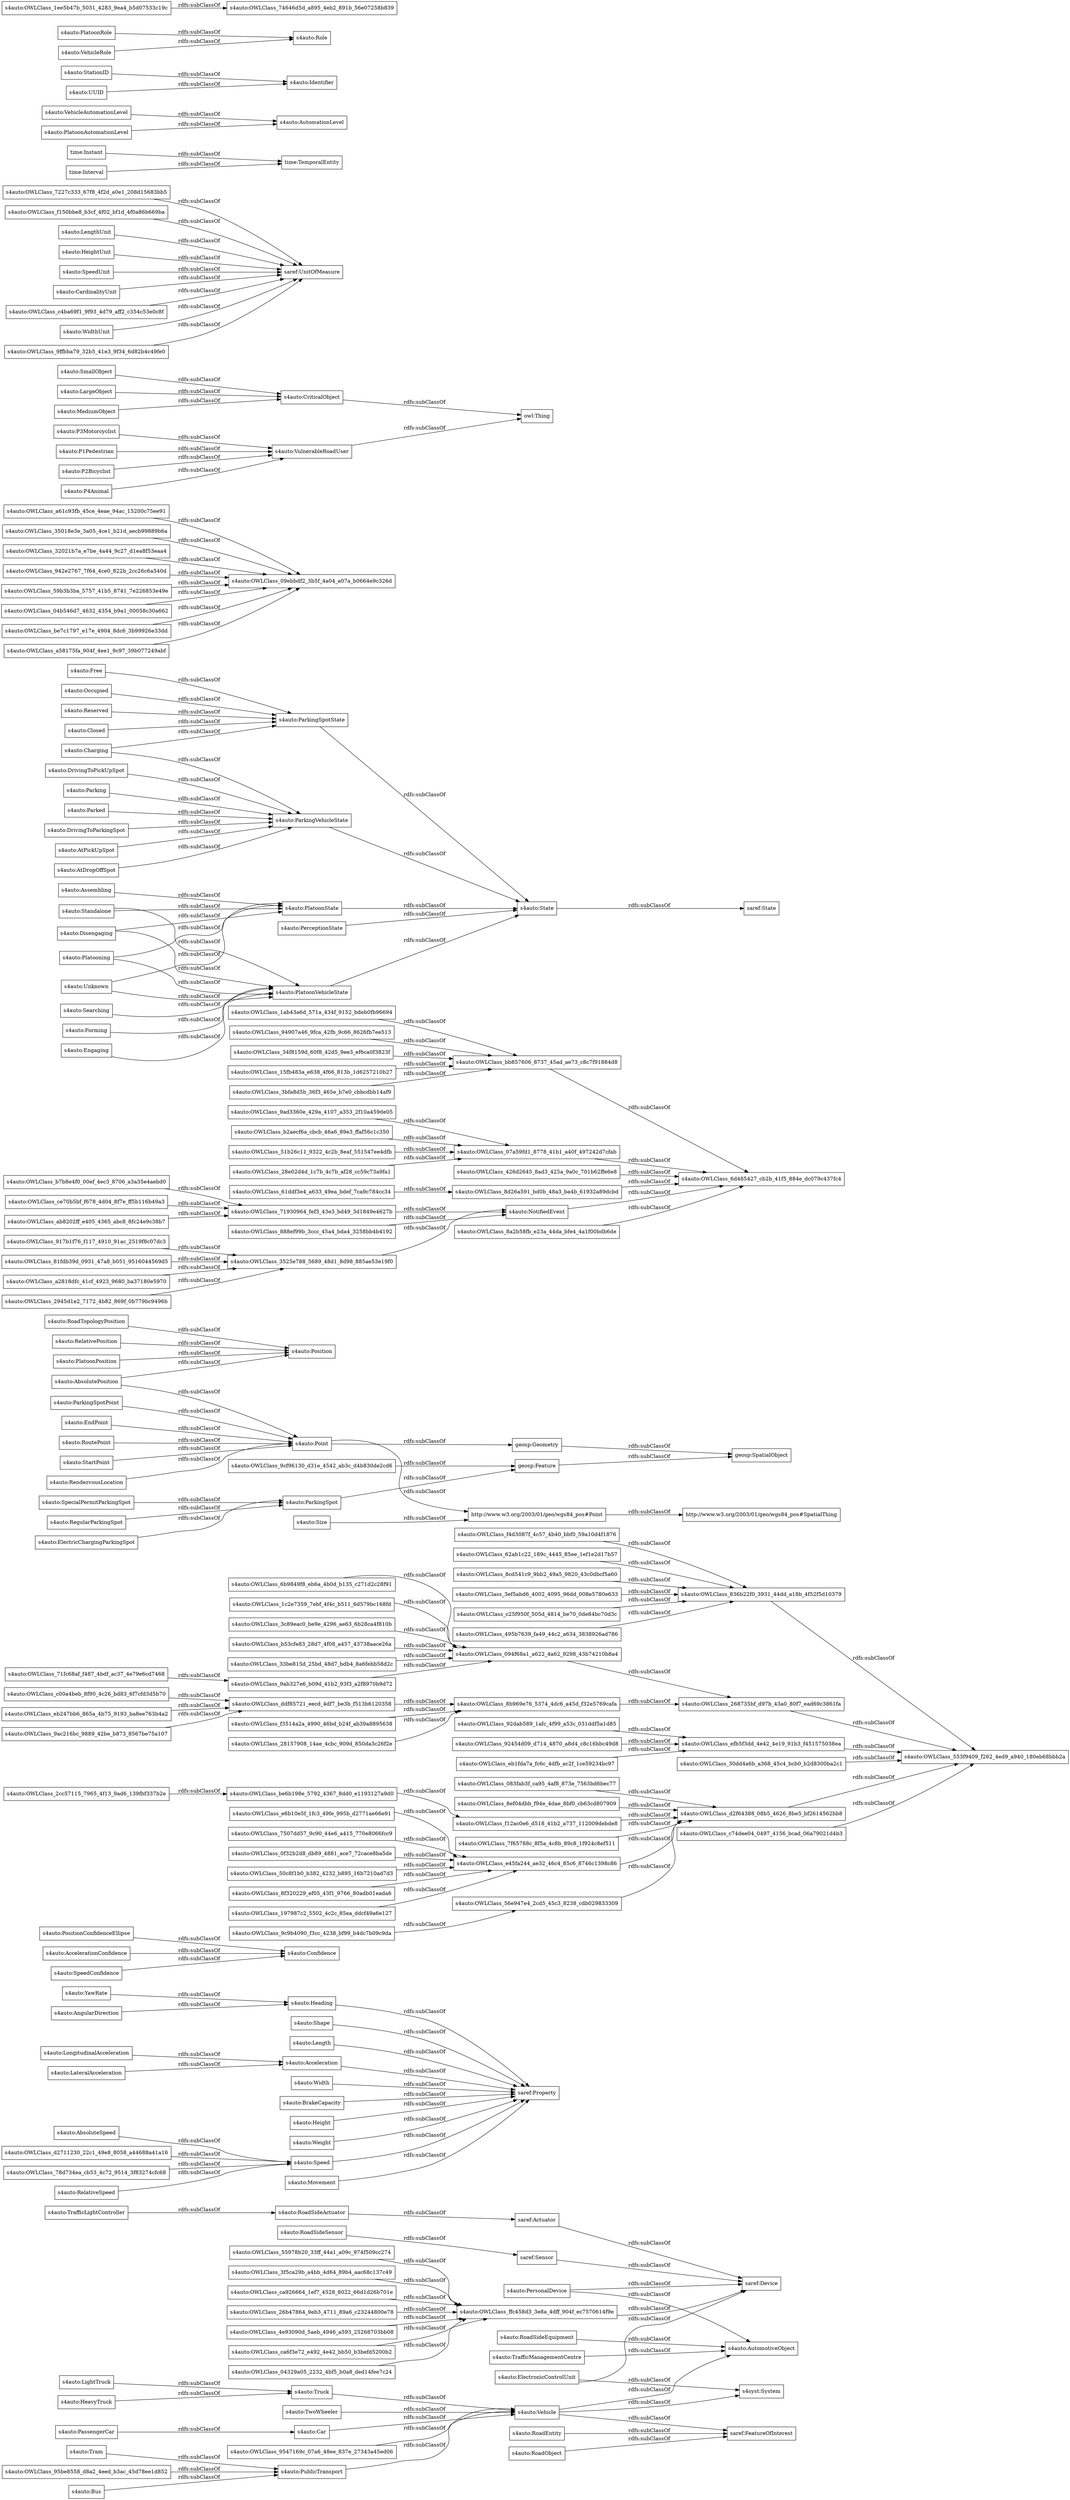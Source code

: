 digraph ar2dtool_diagram { 
rankdir=LR;
size="1000"
node [shape = rectangle, color="black"]; "s4auto:OWLClass_9547169c_07a6_48ee_837e_27343a45ed06" "s4auto:AbsoluteSpeed" "s4auto:Confidence" "s4auto:OWLClass_7507dd57_9c90_44e6_a415_770e8066fcc9" "s4auto:RoadSideActuator" "s4auto:RoadTopologyPosition" "s4auto:Shape" "s4auto:Tram" "s4auto:OWLClass_917b1f76_f117_4910_91ac_2519f8c07dc3" "s4auto:Assembling" "s4auto:Standalone" "s4auto:OWLClass_be6b198e_5792_4367_8dd0_e1193127a9d0" "s4auto:OWLClass_9cf96130_d31e_4542_ab3c_d4b830de2cd6" "s4auto:OWLClass_3525e788_5689_48d1_8d98_885ae53e19f0" "s4auto:OWLClass_15fb483a_e638_4f66_813b_1d6257210b27" "s4auto:Length" "s4auto:Searching" "s4auto:OWLClass_a61c93fb_45ce_4eae_94ac_15200c75ee91" "s4auto:OWLClass_3bfa8d5b_36f3_465e_b7e0_cbbcdbb14af9" "s4auto:OWLClass_35018e3e_3a05_4ce1_b21d_aecb99889b6a" "s4auto:Heading" "s4auto:P3Motorcyclist" "s4auto:AutomotiveObject" "s4auto:OWLClass_ca6f3e72_e492_4e42_bb50_b3befd5200b2" "s4auto:OWLClass_7227c333_67f8_4f2d_a0e1_208d15683bb5" "s4auto:PositionConfidenceEllipse" "s4auto:AccelerationConfidence" "s4auto:OWLClass_b2aecf6a_cbcb_46a6_89e3_ffaf56c1c350" "s4auto:OWLClass_836b22f0_3931_44dd_a18b_4f52f5d10379" "s4auto:RoadEntity" "saref:Actuator" "s4auto:OWLClass_81fdb39d_0931_47a8_b051_9516044569d5" "s4auto:Vehicle" "s4auto:Truck" "s4auto:OWLClass_f150bbe8_b3cf_4f02_bf1d_4f0a86b669ba" "s4auto:NotifiedEvent" "s4auto:AtPickUpSpot" "s4auto:OWLClass_8b969e76_5374_4dc6_a45d_f32e5769cafa" "s4auto:AtDropOffSpot" "s4auto:OWLClass_bb857606_8737_45ad_ae73_c8c7f91884d8" "s4auto:OWLClass_9ab327e6_b09d_41b2_93f3_a2f8970b9d72" "s4auto:Charging" "s4auto:OWLClass_888ef99b_3ccc_45a4_bda4_3258bb4b4192" "s4auto:OWLClass_28157908_14ae_4cbc_909d_850da3c26f2e" "s4auto:Position" "s4auto:OWLClass_6d485427_cb2b_41f5_884e_dc079c437fc4" "s4auto:P1Pedestrian" "s4auto:TwoWheeler" "s4auto:OWLClass_ce70b5bf_f678_4d04_8f7e_ff5b116b49a3" "s4auto:OWLClass_495b7639_fa49_44c2_a634_3838926ad786" "saref:State" "s4auto:OWLClass_04329a05_2232_4bf5_b0a8_ded14fee7c24" "s4auto:ParkingSpotPoint" "s4auto:OWLClass_32021b7a_e7be_4a44_9c27_d1ea8f53eaa4" "s4auto:OWLClass_efb5f3dd_4e42_4e19_91b3_f451575038ea" "s4auto:VulnerableRoadUser" "s4auto:Reserved" "s4auto:ParkingVehicleState" "s4auto:Closed" "s4auto:TrafficManagementCentre" "s4auto:OWLClass_78d734ea_cb53_4c72_9514_3f83274cfc68" "http://www.w3.org/2003/01/geo/wgs84_pos#SpatialThing" "s4auto:Car" "s4auto:OWLClass_0f32b2d8_db89_4881_ace7_72cace8ba5de" "time:Instant" "s4auto:OWLClass_50c8f1b0_b382_4232_b895_16b7210ad7d3" "s4auto:SpeedConfidence" "s4auto:SpecialPermitParkingSpot" "s4auto:OWLClass_ddf85721_eecd_4df7_be3b_f513b6120358" "s4auto:VehicleAutomationLevel" "s4auto:OWLClass_ab8202ff_e405_4365_abc8_8fc24e9c38b7" "s4auto:OWLClass_51b26c11_9322_4c2b_8eaf_551547ee4dfb" "s4auto:OWLClass_6b9849f8_eb6a_4b0d_b135_c271d2c28f91" "s4auto:OWLClass_b7b8e4f0_00ef_4ec3_8706_a3a35e4aebd0" "s4auto:Parking" "s4auto:StationID" "s4auto:OWLClass_1c2e7359_7ebf_4f4c_b511_6d579bc168fd" "s4auto:OWLClass_71fc68af_f487_4bdf_ac37_4e79e6cd7468" "s4auto:LengthUnit" "s4auto:OWLClass_3c89eac0_be9e_4296_ae63_6b28ca4f810b" "s4auto:OWLClass_e45fa244_ae32_46c4_85c6_8746c1398c86" "s4auto:HeightUnit" "s4auto:Free" "s4auto:Parked" "s4auto:LongitudinalAcceleration" "s4auto:OWLClass_8f320229_ef05_43f1_9766_80adb01eada6" "s4auto:OWLClass_942e2767_7f64_4ce0_822b_2cc26c6a540d" "s4auto:SpeedUnit" "s4auto:OWLClass_95be8558_d8a2_4eed_b3ac_45d78ee1d852" "s4auto:Width" "s4auto:RelativePosition" "s4auto:AutomationLevel" "s4auto:LargeObject" "s4auto:OWLClass_59b3b3ba_5757_41b5_8741_7e226853e49e" "s4auto:RegularParkingSpot" "s4auto:PlatoonRole" "s4auto:OWLClass_1ee5b47b_5031_4283_9ea4_b5d07533c19c" "s4auto:OWLClass_b53cfe83_28d7_4f08_a457_43738aace26a" "s4auto:PerceptionState" "s4auto:OWLClass_30dd4a6b_a368_45c4_bcb0_b2d8300ba2c1" "s4auto:OWLClass_92454d09_d714_4870_a8d4_c8c16bbc49d8" "s4auto:OWLClass_f4d3087f_4c57_4b40_bbf0_59a10d4f1876" "s4auto:OWLClass_eb247bb6_865a_4b75_9193_ba8ee763b4a2" "s4auto:OWLClass_197987c2_5502_4c2c_85ea_ddcf49a6e127" "s4auto:LateralAcceleration" "s4auto:RelativeSpeed" "s4auto:P2Bicyclist" "s4auto:PlatoonAutomationLevel" "s4auto:Occupied" "s4auto:UUID" "saref:Device" "s4auto:OWLClass_62ab1c22_189c_4445_85ee_1ef1e2d17b57" "s4auto:RoadSideSensor" "s4auto:OWLClass_083fab3f_ca95_4af8_873e_7563bd6bec77" "s4auto:OWLClass_094f68a1_a622_4a62_9298_43b74210b8a4" "saref:Sensor" "s4auto:BrakeCapacity" "s4auto:OWLClass_28e02d4d_1c7b_4c7b_af28_cc59c73a9fa1" "s4auto:OWLClass_268735bf_d97b_43a0_80f7_ead69c3861fa" "saref:FeatureOfInterest" "s4auto:OWLClass_55978b20_33ff_44a1_a09c_974f509cc274" "s4auto:OWLClass_8ef04dbb_f94e_4dae_8bf0_cb63cd807909" "s4auto:PlatoonState" "s4auto:OWLClass_2cc57115_7965_4f13_9ad6_139fbf337b2e" "s4auto:MediumObject" "s4auto:Height" "s4auto:Weight" "s4auto:Size" "s4auto:Role" "s4auto:SmallObject" "s4auto:OWLClass_9ac216bc_9889_42be_b873_8567be75a107" "saref:Property" "s4auto:Unknown" "s4auto:CardinalityUnit" "s4auto:ElectronicControlUnit" "s4auto:LightTruck" "s4auto:PersonalDevice" "s4auto:ParkingSpot" "s4auto:OWLClass_d2f64388_08b5_4626_8be5_bf2614562bb8" "s4auto:DrivingToParkingSpot" "geosp:SpatialObject" "s4auto:Bus" "s4auto:OWLClass_09ebbdf2_3b5f_4a04_a07a_b0664e9c326d" "s4auto:OWLClass_c4ba69f1_9f93_4d79_aff2_c354c53e0c8f" "s4syst:System" "s4auto:OWLClass_a2818dfc_41cf_4923_9680_ba37180e5970" "s4auto:PassengerCar" "s4auto:OWLClass_426d2645_8ad3_425a_9a0c_701b62ffe6e8" "s4auto:OWLClass_d2711230_22c1_49e8_8058_a44688a41a16" "s4auto:P4Animal" "s4auto:WidthUnit" "s4auto:OWLClass_2945d1e2_7172_4b82_869f_0b779bc9496b" "s4auto:EndPoint" "s4auto:OWLClass_1ab43a6d_571a_434f_9152_bdeb0fb96694" "s4auto:OWLClass_3f5ca29b_a4bb_4d64_89b4_aac68c137c49" "s4auto:State" "s4auto:RoadObject" "s4auto:OWLClass_56e947e4_2cd5_45c3_8238_cdb029833309" "s4auto:VehicleRole" "s4auto:RoutePoint" "time:TemporalEntity" "s4auto:OWLClass_ca926664_1ef7_4528_8022_66d1d26b701e" "s4auto:Platooning" "s4auto:OWLClass_c00a4beb_8f90_4c26_bd83_6f7cfd3d5b70" "s4auto:OWLClass_04b546d7_4632_4354_b9a1_00058c30a662" "s4auto:YawRate" "s4auto:Engaging" "s4auto:DrivingToPickUpSpot" "s4auto:RoadSideEquipment" "s4auto:OWLClass_07a59fd1_8778_41b1_a40f_497242d7cfab" "s4auto:StartPoint" "s4auto:OWLClass_7f65788c_8f5a_4c8b_89c8_1f924c8ef511" "s4auto:OWLClass_f12ac0e6_d518_41b2_a737_112009debde8" "s4auto:OWLClass_94907a46_9fca_42fb_9c66_8626fb7ee513" "s4auto:OWLClass_eb1fda7a_fc6c_4dfb_ac2f_1ce59234bc97" "s4auto:OWLClass_8cd541c9_9bb2_49a5_9820_43c0dbcf5a60" "s4auto:OWLClass_9ffbba79_32b5_41e3_9f34_6d82b4c49fe0" "geosp:Geometry" "http://www.w3.org/2003/01/geo/wgs84_pos#Point" "s4auto:Acceleration" "s4auto:TrafficLightController" "s4auto:OWLClass_f3514a2a_4990_46bd_b24f_ab39a8895638" "s4auto:HeavyTruck" "s4auto:PlatoonPosition" "s4auto:ElectricChargingParkingSpot" "s4auto:OWLClass_61ddf3e4_a633_49ea_bdef_7ca9c784cc34" "s4auto:OWLClass_8d26a591_bd0b_48a3_ba4b_61932a89dcbd" "s4auto:OWLClass_26b47864_9eb3_4711_89a6_c23244800e78" "s4auto:OWLClass_be7c1797_e17e_4904_8dc6_3b99926e33dd" "s4auto:Movement" "s4auto:AngularDirection" "s4auto:RendezvousLocation" "s4auto:Point" "s4auto:OWLClass_a58175fa_904f_4ee1_9c97_39b077249abf" "s4auto:OWLClass_4e93090d_5aeb_4946_a593_25268703bb08" "s4auto:OWLClass_33be815d_25bd_48d7_bdb4_8a6febb58d2c" "s4auto:PublicTransport" "s4auto:Identifier" "geosp:Feature" "s4auto:OWLClass_3ef5abd6_4002_4095_96dd_008e5780e633" "s4auto:OWLClass_92dab589_1afc_4f99_a53c_031ddf5a1d85" "s4auto:CriticalObject" "s4auto:OWLClass_9ad3360e_429a_4107_a353_2f10a459de05" "s4auto:OWLClass_c25f950f_505d_4814_be70_0de84bc70d3c" "s4auto:OWLClass_ffc458d3_3e8a_4dff_904f_ec7570614f9e" "s4auto:OWLClass_e6b10e5f_1fc3_49fe_995b_d2771ae66e91" "s4auto:OWLClass_34f8159d_60f8_42d5_9ee3_ef6ca0f3823f" "s4auto:OWLClass_553f9409_f262_4ed9_a940_180eb68bbb2a" "s4auto:OWLClass_74646d5d_a895_4eb2_891b_56e07258b839" "s4auto:PlatoonVehicleState" "s4auto:OWLClass_c74dee04_0497_4156_bcad_06a79021d4b3" "s4auto:AbsolutePosition" "s4auto:OWLClass_71930964_fef3_43e3_bd49_3d1849e4627b" "s4auto:Disengaging" "s4auto:OWLClass_9c9b4090_f3cc_4238_bf99_b4dc7b09c9da" "s4auto:Speed" "s4auto:ParkingSpotState" "s4auto:OWLClass_8a2b58fb_e23a_44da_bfe4_4a1f00bdb6de" "time:Interval" "saref:UnitOfMeasure" "s4auto:Forming" ; /*classes style*/
	"s4auto:OWLClass_51b26c11_9322_4c2b_8eaf_551547ee4dfb" -> "s4auto:OWLClass_07a59fd1_8778_41b1_a40f_497242d7cfab" [ label = "rdfs:subClassOf" ];
	"s4auto:P2Bicyclist" -> "s4auto:VulnerableRoadUser" [ label = "rdfs:subClassOf" ];
	"s4auto:TwoWheeler" -> "s4auto:Vehicle" [ label = "rdfs:subClassOf" ];
	"s4auto:AbsoluteSpeed" -> "s4auto:Speed" [ label = "rdfs:subClassOf" ];
	"time:Instant" -> "time:TemporalEntity" [ label = "rdfs:subClassOf" ];
	"s4auto:OWLClass_8ef04dbb_f94e_4dae_8bf0_cb63cd807909" -> "s4auto:OWLClass_d2f64388_08b5_4626_8be5_bf2614562bb8" [ label = "rdfs:subClassOf" ];
	"s4auto:EndPoint" -> "s4auto:Point" [ label = "rdfs:subClassOf" ];
	"s4auto:OWLClass_efb5f3dd_4e42_4e19_91b3_f451575038ea" -> "s4auto:OWLClass_553f9409_f262_4ed9_a940_180eb68bbb2a" [ label = "rdfs:subClassOf" ];
	"s4auto:OWLClass_426d2645_8ad3_425a_9a0c_701b62ffe6e8" -> "s4auto:OWLClass_6d485427_cb2b_41f5_884e_dc079c437fc4" [ label = "rdfs:subClassOf" ];
	"s4auto:OWLClass_eb247bb6_865a_4b75_9193_ba8ee763b4a2" -> "s4auto:OWLClass_ddf85721_eecd_4df7_be3b_f513b6120358" [ label = "rdfs:subClassOf" ];
	"s4auto:Closed" -> "s4auto:ParkingSpotState" [ label = "rdfs:subClassOf" ];
	"s4auto:TrafficManagementCentre" -> "s4auto:AutomotiveObject" [ label = "rdfs:subClassOf" ];
	"s4auto:OWLClass_04329a05_2232_4bf5_b0a8_ded14fee7c24" -> "s4auto:OWLClass_ffc458d3_3e8a_4dff_904f_ec7570614f9e" [ label = "rdfs:subClassOf" ];
	"s4auto:OWLClass_f150bbe8_b3cf_4f02_bf1d_4f0a86b669ba" -> "saref:UnitOfMeasure" [ label = "rdfs:subClassOf" ];
	"s4auto:OWLClass_3525e788_5689_48d1_8d98_885ae53e19f0" -> "s4auto:NotifiedEvent" [ label = "rdfs:subClassOf" ];
	"s4auto:AtDropOffSpot" -> "s4auto:ParkingVehicleState" [ label = "rdfs:subClassOf" ];
	"s4auto:OWLClass_e45fa244_ae32_46c4_85c6_8746c1398c86" -> "s4auto:OWLClass_d2f64388_08b5_4626_8be5_bf2614562bb8" [ label = "rdfs:subClassOf" ];
	"s4auto:OWLClass_7507dd57_9c90_44e6_a415_770e8066fcc9" -> "s4auto:OWLClass_e45fa244_ae32_46c4_85c6_8746c1398c86" [ label = "rdfs:subClassOf" ];
	"s4auto:OWLClass_56e947e4_2cd5_45c3_8238_cdb029833309" -> "s4auto:OWLClass_d2f64388_08b5_4626_8be5_bf2614562bb8" [ label = "rdfs:subClassOf" ];
	"s4auto:RendezvousLocation" -> "s4auto:Point" [ label = "rdfs:subClassOf" ];
	"s4auto:OWLClass_2945d1e2_7172_4b82_869f_0b779bc9496b" -> "s4auto:OWLClass_3525e788_5689_48d1_8d98_885ae53e19f0" [ label = "rdfs:subClassOf" ];
	"s4auto:Tram" -> "s4auto:PublicTransport" [ label = "rdfs:subClassOf" ];
	"s4auto:Vehicle" -> "s4auto:AutomotiveObject" [ label = "rdfs:subClassOf" ];
	"s4auto:Vehicle" -> "s4syst:System" [ label = "rdfs:subClassOf" ];
	"s4auto:Vehicle" -> "saref:FeatureOfInterest" [ label = "rdfs:subClassOf" ];
	"s4auto:OWLClass_34f8159d_60f8_42d5_9ee3_ef6ca0f3823f" -> "s4auto:OWLClass_bb857606_8737_45ad_ae73_c8c7f91884d8" [ label = "rdfs:subClassOf" ];
	"s4auto:CriticalObject" -> "owl:Thing" [ label = "rdfs:subClassOf" ];
	"s4auto:LengthUnit" -> "saref:UnitOfMeasure" [ label = "rdfs:subClassOf" ];
	"s4auto:OWLClass_ab8202ff_e405_4365_abc8_8fc24e9c38b7" -> "s4auto:OWLClass_71930964_fef3_43e3_bd49_3d1849e4627b" [ label = "rdfs:subClassOf" ];
	"s4auto:OWLClass_8d26a591_bd0b_48a3_ba4b_61932a89dcbd" -> "s4auto:OWLClass_6d485427_cb2b_41f5_884e_dc079c437fc4" [ label = "rdfs:subClassOf" ];
	"time:Interval" -> "time:TemporalEntity" [ label = "rdfs:subClassOf" ];
	"s4auto:OWLClass_26b47864_9eb3_4711_89a6_c23244800e78" -> "s4auto:OWLClass_ffc458d3_3e8a_4dff_904f_ec7570614f9e" [ label = "rdfs:subClassOf" ];
	"s4auto:MediumObject" -> "s4auto:CriticalObject" [ label = "rdfs:subClassOf" ];
	"s4auto:OWLClass_495b7639_fa49_44c2_a634_3838926ad786" -> "s4auto:OWLClass_836b22f0_3931_44dd_a18b_4f52f5d10379" [ label = "rdfs:subClassOf" ];
	"s4auto:UUID" -> "s4auto:Identifier" [ label = "rdfs:subClassOf" ];
	"s4auto:OWLClass_9ad3360e_429a_4107_a353_2f10a459de05" -> "s4auto:OWLClass_07a59fd1_8778_41b1_a40f_497242d7cfab" [ label = "rdfs:subClassOf" ];
	"s4auto:OWLClass_f3514a2a_4990_46bd_b24f_ab39a8895638" -> "s4auto:OWLClass_8b969e76_5374_4dc6_a45d_f32e5769cafa" [ label = "rdfs:subClassOf" ];
	"s4auto:PassengerCar" -> "s4auto:Car" [ label = "rdfs:subClassOf" ];
	"s4auto:Assembling" -> "s4auto:PlatoonState" [ label = "rdfs:subClassOf" ];
	"s4auto:OWLClass_71930964_fef3_43e3_bd49_3d1849e4627b" -> "s4auto:NotifiedEvent" [ label = "rdfs:subClassOf" ];
	"s4auto:OWLClass_b2aecf6a_cbcb_46a6_89e3_ffaf56c1c350" -> "s4auto:OWLClass_07a59fd1_8778_41b1_a40f_497242d7cfab" [ label = "rdfs:subClassOf" ];
	"s4auto:OWLClass_d2f64388_08b5_4626_8be5_bf2614562bb8" -> "s4auto:OWLClass_553f9409_f262_4ed9_a940_180eb68bbb2a" [ label = "rdfs:subClassOf" ];
	"s4auto:SpeedConfidence" -> "s4auto:Confidence" [ label = "rdfs:subClassOf" ];
	"s4auto:WidthUnit" -> "saref:UnitOfMeasure" [ label = "rdfs:subClassOf" ];
	"s4auto:OWLClass_78d734ea_cb53_4c72_9514_3f83274cfc68" -> "s4auto:Speed" [ label = "rdfs:subClassOf" ];
	"s4auto:OWLClass_71fc68af_f487_4bdf_ac37_4e79e6cd7468" -> "s4auto:OWLClass_9ab327e6_b09d_41b2_93f3_a2f8970b9d72" [ label = "rdfs:subClassOf" ];
	"s4auto:ParkingSpotPoint" -> "s4auto:Point" [ label = "rdfs:subClassOf" ];
	"s4auto:Searching" -> "s4auto:PlatoonVehicleState" [ label = "rdfs:subClassOf" ];
	"s4auto:StationID" -> "s4auto:Identifier" [ label = "rdfs:subClassOf" ];
	"s4auto:Reserved" -> "s4auto:ParkingSpotState" [ label = "rdfs:subClassOf" ];
	"s4auto:OWLClass_f4d3087f_4c57_4b40_bbf0_59a10d4f1876" -> "s4auto:OWLClass_836b22f0_3931_44dd_a18b_4f52f5d10379" [ label = "rdfs:subClassOf" ];
	"s4auto:OWLClass_197987c2_5502_4c2c_85ea_ddcf49a6e127" -> "s4auto:OWLClass_e45fa244_ae32_46c4_85c6_8746c1398c86" [ label = "rdfs:subClassOf" ];
	"s4auto:OWLClass_0f32b2d8_db89_4881_ace7_72cace8ba5de" -> "s4auto:OWLClass_e45fa244_ae32_46c4_85c6_8746c1398c86" [ label = "rdfs:subClassOf" ];
	"s4auto:OWLClass_9ffbba79_32b5_41e3_9f34_6d82b4c49fe0" -> "saref:UnitOfMeasure" [ label = "rdfs:subClassOf" ];
	"s4auto:OWLClass_c25f950f_505d_4814_be70_0de84bc70d3c" -> "s4auto:OWLClass_836b22f0_3931_44dd_a18b_4f52f5d10379" [ label = "rdfs:subClassOf" ];
	"s4auto:NotifiedEvent" -> "s4auto:OWLClass_6d485427_cb2b_41f5_884e_dc079c437fc4" [ label = "rdfs:subClassOf" ];
	"s4auto:OWLClass_3c89eac0_be9e_4296_ae63_6b28ca4f810b" -> "s4auto:OWLClass_094f68a1_a622_4a62_9298_43b74210b8a4" [ label = "rdfs:subClassOf" ];
	"s4auto:OWLClass_1c2e7359_7ebf_4f4c_b511_6d579bc168fd" -> "s4auto:OWLClass_094f68a1_a622_4a62_9298_43b74210b8a4" [ label = "rdfs:subClassOf" ];
	"s4auto:OWLClass_8f320229_ef05_43f1_9766_80adb01eada6" -> "s4auto:OWLClass_e45fa244_ae32_46c4_85c6_8746c1398c86" [ label = "rdfs:subClassOf" ];
	"s4auto:StartPoint" -> "s4auto:Point" [ label = "rdfs:subClassOf" ];
	"s4auto:LargeObject" -> "s4auto:CriticalObject" [ label = "rdfs:subClassOf" ];
	"s4auto:OWLClass_b7b8e4f0_00ef_4ec3_8706_a3a35e4aebd0" -> "s4auto:OWLClass_71930964_fef3_43e3_bd49_3d1849e4627b" [ label = "rdfs:subClassOf" ];
	"s4auto:Occupied" -> "s4auto:ParkingSpotState" [ label = "rdfs:subClassOf" ];
	"s4auto:OWLClass_094f68a1_a622_4a62_9298_43b74210b8a4" -> "s4auto:OWLClass_268735bf_d97b_43a0_80f7_ead69c3861fa" [ label = "rdfs:subClassOf" ];
	"s4auto:ElectronicControlUnit" -> "saref:Device" [ label = "rdfs:subClassOf" ];
	"s4auto:ElectronicControlUnit" -> "s4syst:System" [ label = "rdfs:subClassOf" ];
	"s4auto:OWLClass_04b546d7_4632_4354_b9a1_00058c30a662" -> "s4auto:OWLClass_09ebbdf2_3b5f_4a04_a07a_b0664e9c326d" [ label = "rdfs:subClassOf" ];
	"s4auto:OWLClass_c4ba69f1_9f93_4d79_aff2_c354c53e0c8f" -> "saref:UnitOfMeasure" [ label = "rdfs:subClassOf" ];
	"s4auto:OWLClass_9cf96130_d31e_4542_ab3c_d4b830de2cd6" -> "geosp:Feature" [ label = "rdfs:subClassOf" ];
	"s4auto:RoadTopologyPosition" -> "s4auto:Position" [ label = "rdfs:subClassOf" ];
	"s4auto:OWLClass_92dab589_1afc_4f99_a53c_031ddf5a1d85" -> "s4auto:OWLClass_efb5f3dd_4e42_4e19_91b3_f451575038ea" [ label = "rdfs:subClassOf" ];
	"s4auto:HeavyTruck" -> "s4auto:Truck" [ label = "rdfs:subClassOf" ];
	"s4auto:PlatoonState" -> "s4auto:State" [ label = "rdfs:subClassOf" ];
	"s4auto:OWLClass_33be815d_25bd_48d7_bdb4_8a6febb58d2c" -> "s4auto:OWLClass_094f68a1_a622_4a62_9298_43b74210b8a4" [ label = "rdfs:subClassOf" ];
	"s4auto:Car" -> "s4auto:Vehicle" [ label = "rdfs:subClassOf" ];
	"s4auto:OWLClass_2cc57115_7965_4f13_9ad6_139fbf337b2e" -> "s4auto:OWLClass_be6b198e_5792_4367_8dd0_e1193127a9d0" [ label = "rdfs:subClassOf" ];
	"s4auto:Height" -> "saref:Property" [ label = "rdfs:subClassOf" ];
	"s4auto:OWLClass_ce70b5bf_f678_4d04_8f7e_ff5b116b49a3" -> "s4auto:OWLClass_71930964_fef3_43e3_bd49_3d1849e4627b" [ label = "rdfs:subClassOf" ];
	"s4auto:LightTruck" -> "s4auto:Truck" [ label = "rdfs:subClassOf" ];
	"s4auto:OWLClass_a58175fa_904f_4ee1_9c97_39b077249abf" -> "s4auto:OWLClass_09ebbdf2_3b5f_4a04_a07a_b0664e9c326d" [ label = "rdfs:subClassOf" ];
	"s4auto:OWLClass_7f65788c_8f5a_4c8b_89c8_1f924c8ef511" -> "s4auto:OWLClass_d2f64388_08b5_4626_8be5_bf2614562bb8" [ label = "rdfs:subClassOf" ];
	"s4auto:OWLClass_888ef99b_3ccc_45a4_bda4_3258bb4b4192" -> "s4auto:NotifiedEvent" [ label = "rdfs:subClassOf" ];
	"s4auto:LongitudinalAcceleration" -> "s4auto:Acceleration" [ label = "rdfs:subClassOf" ];
	"s4auto:OWLClass_d2711230_22c1_49e8_8058_a44688a41a16" -> "s4auto:Speed" [ label = "rdfs:subClassOf" ];
	"s4auto:Size" -> "http://www.w3.org/2003/01/geo/wgs84_pos#Point" [ label = "rdfs:subClassOf" ];
	"s4auto:Disengaging" -> "s4auto:PlatoonVehicleState" [ label = "rdfs:subClassOf" ];
	"s4auto:Disengaging" -> "s4auto:PlatoonState" [ label = "rdfs:subClassOf" ];
	"s4auto:PositionConfidenceEllipse" -> "s4auto:Confidence" [ label = "rdfs:subClassOf" ];
	"s4auto:OWLClass_4e93090d_5aeb_4946_a593_25268703bb08" -> "s4auto:OWLClass_ffc458d3_3e8a_4dff_904f_ec7570614f9e" [ label = "rdfs:subClassOf" ];
	"s4auto:OWLClass_1ab43a6d_571a_434f_9152_bdeb0fb96694" -> "s4auto:OWLClass_bb857606_8737_45ad_ae73_c8c7f91884d8" [ label = "rdfs:subClassOf" ];
	"s4auto:OWLClass_8a2b58fb_e23a_44da_bfe4_4a1f00bdb6de" -> "s4auto:OWLClass_6d485427_cb2b_41f5_884e_dc079c437fc4" [ label = "rdfs:subClassOf" ];
	"s4auto:OWLClass_50c8f1b0_b382_4232_b895_16b7210ad7d3" -> "s4auto:OWLClass_e45fa244_ae32_46c4_85c6_8746c1398c86" [ label = "rdfs:subClassOf" ];
	"s4auto:Heading" -> "saref:Property" [ label = "rdfs:subClassOf" ];
	"s4auto:ParkingSpotState" -> "s4auto:State" [ label = "rdfs:subClassOf" ];
	"s4auto:Standalone" -> "s4auto:PlatoonVehicleState" [ label = "rdfs:subClassOf" ];
	"s4auto:Standalone" -> "s4auto:PlatoonState" [ label = "rdfs:subClassOf" ];
	"s4auto:Width" -> "saref:Property" [ label = "rdfs:subClassOf" ];
	"s4auto:OWLClass_942e2767_7f64_4ce0_822b_2cc26c6a540d" -> "s4auto:OWLClass_09ebbdf2_3b5f_4a04_a07a_b0664e9c326d" [ label = "rdfs:subClassOf" ];
	"s4auto:OWLClass_28157908_14ae_4cbc_909d_850da3c26f2e" -> "s4auto:OWLClass_8b969e76_5374_4dc6_a45d_f32e5769cafa" [ label = "rdfs:subClassOf" ];
	"s4auto:RegularParkingSpot" -> "s4auto:ParkingSpot" [ label = "rdfs:subClassOf" ];
	"s4auto:SmallObject" -> "s4auto:CriticalObject" [ label = "rdfs:subClassOf" ];
	"s4auto:OWLClass_9ab327e6_b09d_41b2_93f3_a2f8970b9d72" -> "s4auto:OWLClass_094f68a1_a622_4a62_9298_43b74210b8a4" [ label = "rdfs:subClassOf" ];
	"s4auto:OWLClass_917b1f76_f117_4910_91ac_2519f8c07dc3" -> "s4auto:OWLClass_3525e788_5689_48d1_8d98_885ae53e19f0" [ label = "rdfs:subClassOf" ];
	"s4auto:P4Animal" -> "s4auto:VulnerableRoadUser" [ label = "rdfs:subClassOf" ];
	"s4auto:VulnerableRoadUser" -> "owl:Thing" [ label = "rdfs:subClassOf" ];
	"s4auto:OWLClass_07a59fd1_8778_41b1_a40f_497242d7cfab" -> "s4auto:OWLClass_6d485427_cb2b_41f5_884e_dc079c437fc4" [ label = "rdfs:subClassOf" ];
	"s4auto:OWLClass_be7c1797_e17e_4904_8dc6_3b99926e33dd" -> "s4auto:OWLClass_09ebbdf2_3b5f_4a04_a07a_b0664e9c326d" [ label = "rdfs:subClassOf" ];
	"s4auto:VehicleRole" -> "s4auto:Role" [ label = "rdfs:subClassOf" ];
	"s4auto:OWLClass_35018e3e_3a05_4ce1_b21d_aecb99889b6a" -> "s4auto:OWLClass_09ebbdf2_3b5f_4a04_a07a_b0664e9c326d" [ label = "rdfs:subClassOf" ];
	"s4auto:OWLClass_3bfa8d5b_36f3_465e_b7e0_cbbcdbb14af9" -> "s4auto:OWLClass_bb857606_8737_45ad_ae73_c8c7f91884d8" [ label = "rdfs:subClassOf" ];
	"s4auto:Point" -> "http://www.w3.org/2003/01/geo/wgs84_pos#Point" [ label = "rdfs:subClassOf" ];
	"s4auto:Point" -> "geosp:Geometry" [ label = "rdfs:subClassOf" ];
	"s4auto:ParkingSpot" -> "geosp:Feature" [ label = "rdfs:subClassOf" ];
	"s4auto:OWLClass_6b9849f8_eb6a_4b0d_b135_c271d2c28f91" -> "s4auto:OWLClass_094f68a1_a622_4a62_9298_43b74210b8a4" [ label = "rdfs:subClassOf" ];
	"s4auto:OWLClass_b53cfe83_28d7_4f08_a457_43738aace26a" -> "s4auto:OWLClass_094f68a1_a622_4a62_9298_43b74210b8a4" [ label = "rdfs:subClassOf" ];
	"s4auto:PlatoonPosition" -> "s4auto:Position" [ label = "rdfs:subClassOf" ];
	"s4auto:DrivingToPickUpSpot" -> "s4auto:ParkingVehicleState" [ label = "rdfs:subClassOf" ];
	"s4auto:DrivingToParkingSpot" -> "s4auto:ParkingVehicleState" [ label = "rdfs:subClassOf" ];
	"s4auto:RoadObject" -> "saref:FeatureOfInterest" [ label = "rdfs:subClassOf" ];
	"s4auto:Truck" -> "s4auto:Vehicle" [ label = "rdfs:subClassOf" ];
	"s4auto:OWLClass_59b3b3ba_5757_41b5_8741_7e226853e49e" -> "s4auto:OWLClass_09ebbdf2_3b5f_4a04_a07a_b0664e9c326d" [ label = "rdfs:subClassOf" ];
	"s4auto:CardinalityUnit" -> "saref:UnitOfMeasure" [ label = "rdfs:subClassOf" ];
	"s4auto:Parking" -> "s4auto:ParkingVehicleState" [ label = "rdfs:subClassOf" ];
	"s4auto:OWLClass_ca926664_1ef7_4528_8022_66d1d26b701e" -> "s4auto:OWLClass_ffc458d3_3e8a_4dff_904f_ec7570614f9e" [ label = "rdfs:subClassOf" ];
	"s4auto:OWLClass_268735bf_d97b_43a0_80f7_ead69c3861fa" -> "s4auto:OWLClass_553f9409_f262_4ed9_a940_180eb68bbb2a" [ label = "rdfs:subClassOf" ];
	"s4auto:OWLClass_81fdb39d_0931_47a8_b051_9516044569d5" -> "s4auto:OWLClass_3525e788_5689_48d1_8d98_885ae53e19f0" [ label = "rdfs:subClassOf" ];
	"s4auto:RoadSideSensor" -> "saref:Sensor" [ label = "rdfs:subClassOf" ];
	"s4auto:OWLClass_9547169c_07a6_48ee_837e_27343a45ed06" -> "s4auto:Vehicle" [ label = "rdfs:subClassOf" ];
	"s4auto:Acceleration" -> "saref:Property" [ label = "rdfs:subClassOf" ];
	"s4auto:OWLClass_1ee5b47b_5031_4283_9ea4_b5d07533c19c" -> "s4auto:OWLClass_74646d5d_a895_4eb2_891b_56e07258b839" [ label = "rdfs:subClassOf" ];
	"s4auto:OWLClass_94907a46_9fca_42fb_9c66_8626fb7ee513" -> "s4auto:OWLClass_bb857606_8737_45ad_ae73_c8c7f91884d8" [ label = "rdfs:subClassOf" ];
	"s4auto:RoadEntity" -> "saref:FeatureOfInterest" [ label = "rdfs:subClassOf" ];
	"s4auto:BrakeCapacity" -> "saref:Property" [ label = "rdfs:subClassOf" ];
	"s4auto:ElectricChargingParkingSpot" -> "s4auto:ParkingSpot" [ label = "rdfs:subClassOf" ];
	"s4auto:OWLClass_8cd541c9_9bb2_49a5_9820_43c0dbcf5a60" -> "s4auto:OWLClass_836b22f0_3931_44dd_a18b_4f52f5d10379" [ label = "rdfs:subClassOf" ];
	"s4auto:Forming" -> "s4auto:PlatoonVehicleState" [ label = "rdfs:subClassOf" ];
	"s4auto:YawRate" -> "s4auto:Heading" [ label = "rdfs:subClassOf" ];
	"s4auto:Engaging" -> "s4auto:PlatoonVehicleState" [ label = "rdfs:subClassOf" ];
	"s4auto:OWLClass_62ab1c22_189c_4445_85ee_1ef1e2d17b57" -> "s4auto:OWLClass_836b22f0_3931_44dd_a18b_4f52f5d10379" [ label = "rdfs:subClassOf" ];
	"s4auto:OWLClass_3f5ca29b_a4bb_4d64_89b4_aac68c137c49" -> "s4auto:OWLClass_ffc458d3_3e8a_4dff_904f_ec7570614f9e" [ label = "rdfs:subClassOf" ];
	"s4auto:OWLClass_9c9b4090_f3cc_4238_bf99_b4dc7b09c9da" -> "s4auto:OWLClass_56e947e4_2cd5_45c3_8238_cdb029833309" [ label = "rdfs:subClassOf" ];
	"s4auto:OWLClass_be6b198e_5792_4367_8dd0_e1193127a9d0" -> "s4auto:OWLClass_f12ac0e6_d518_41b2_a737_112009debde8" [ label = "rdfs:subClassOf" ];
	"s4auto:Shape" -> "saref:Property" [ label = "rdfs:subClassOf" ];
	"s4auto:RelativePosition" -> "s4auto:Position" [ label = "rdfs:subClassOf" ];
	"s4auto:OWLClass_ffc458d3_3e8a_4dff_904f_ec7570614f9e" -> "saref:Device" [ label = "rdfs:subClassOf" ];
	"s4auto:OWLClass_61ddf3e4_a633_49ea_bdef_7ca9c784cc34" -> "s4auto:OWLClass_8d26a591_bd0b_48a3_ba4b_61932a89dcbd" [ label = "rdfs:subClassOf" ];
	"s4auto:Free" -> "s4auto:ParkingSpotState" [ label = "rdfs:subClassOf" ];
	"s4auto:OWLClass_ddf85721_eecd_4df7_be3b_f513b6120358" -> "s4auto:OWLClass_8b969e76_5374_4dc6_a45d_f32e5769cafa" [ label = "rdfs:subClassOf" ];
	"s4auto:AngularDirection" -> "s4auto:Heading" [ label = "rdfs:subClassOf" ];
	"s4auto:OWLClass_92454d09_d714_4870_a8d4_c8c16bbc49d8" -> "s4auto:OWLClass_efb5f3dd_4e42_4e19_91b3_f451575038ea" [ label = "rdfs:subClassOf" ];
	"s4auto:PublicTransport" -> "s4auto:Vehicle" [ label = "rdfs:subClassOf" ];
	"s4auto:OWLClass_8b969e76_5374_4dc6_a45d_f32e5769cafa" -> "s4auto:OWLClass_268735bf_d97b_43a0_80f7_ead69c3861fa" [ label = "rdfs:subClassOf" ];
	"s4auto:SpeedUnit" -> "saref:UnitOfMeasure" [ label = "rdfs:subClassOf" ];
	"s4auto:Speed" -> "saref:Property" [ label = "rdfs:subClassOf" ];
	"s4auto:OWLClass_55978b20_33ff_44a1_a09c_974f509cc274" -> "s4auto:OWLClass_ffc458d3_3e8a_4dff_904f_ec7570614f9e" [ label = "rdfs:subClassOf" ];
	"s4auto:PlatoonVehicleState" -> "s4auto:State" [ label = "rdfs:subClassOf" ];
	"s4auto:Unknown" -> "s4auto:PlatoonVehicleState" [ label = "rdfs:subClassOf" ];
	"s4auto:Unknown" -> "s4auto:PlatoonState" [ label = "rdfs:subClassOf" ];
	"s4auto:Parked" -> "s4auto:ParkingVehicleState" [ label = "rdfs:subClassOf" ];
	"s4auto:PlatoonRole" -> "s4auto:Role" [ label = "rdfs:subClassOf" ];
	"s4auto:State" -> "saref:State" [ label = "rdfs:subClassOf" ];
	"s4auto:ParkingVehicleState" -> "s4auto:State" [ label = "rdfs:subClassOf" ];
	"s4auto:TrafficLightController" -> "s4auto:RoadSideActuator" [ label = "rdfs:subClassOf" ];
	"s4auto:PlatoonAutomationLevel" -> "s4auto:AutomationLevel" [ label = "rdfs:subClassOf" ];
	"http://www.w3.org/2003/01/geo/wgs84_pos#Point" -> "http://www.w3.org/2003/01/geo/wgs84_pos#SpatialThing" [ label = "rdfs:subClassOf" ];
	"s4auto:Length" -> "saref:Property" [ label = "rdfs:subClassOf" ];
	"s4auto:PerceptionState" -> "s4auto:State" [ label = "rdfs:subClassOf" ];
	"s4auto:OWLClass_bb857606_8737_45ad_ae73_c8c7f91884d8" -> "s4auto:OWLClass_6d485427_cb2b_41f5_884e_dc079c437fc4" [ label = "rdfs:subClassOf" ];
	"s4auto:OWLClass_e6b10e5f_1fc3_49fe_995b_d2771ae66e91" -> "s4auto:OWLClass_e45fa244_ae32_46c4_85c6_8746c1398c86" [ label = "rdfs:subClassOf" ];
	"s4auto:PersonalDevice" -> "s4auto:AutomotiveObject" [ label = "rdfs:subClassOf" ];
	"s4auto:PersonalDevice" -> "saref:Device" [ label = "rdfs:subClassOf" ];
	"s4auto:Platooning" -> "s4auto:PlatoonVehicleState" [ label = "rdfs:subClassOf" ];
	"s4auto:Platooning" -> "s4auto:PlatoonState" [ label = "rdfs:subClassOf" ];
	"s4auto:VehicleAutomationLevel" -> "s4auto:AutomationLevel" [ label = "rdfs:subClassOf" ];
	"s4auto:Bus" -> "s4auto:PublicTransport" [ label = "rdfs:subClassOf" ];
	"saref:Actuator" -> "saref:Device" [ label = "rdfs:subClassOf" ];
	"s4auto:P1Pedestrian" -> "s4auto:VulnerableRoadUser" [ label = "rdfs:subClassOf" ];
	"s4auto:OWLClass_c00a4beb_8f90_4c26_bd83_6f7cfd3d5b70" -> "s4auto:OWLClass_ddf85721_eecd_4df7_be3b_f513b6120358" [ label = "rdfs:subClassOf" ];
	"s4auto:AccelerationConfidence" -> "s4auto:Confidence" [ label = "rdfs:subClassOf" ];
	"s4auto:OWLClass_9ac216bc_9889_42be_b873_8567be75a107" -> "s4auto:OWLClass_ddf85721_eecd_4df7_be3b_f513b6120358" [ label = "rdfs:subClassOf" ];
	"s4auto:OWLClass_15fb483a_e638_4f66_813b_1d6257210b27" -> "s4auto:OWLClass_bb857606_8737_45ad_ae73_c8c7f91884d8" [ label = "rdfs:subClassOf" ];
	"s4auto:Charging" -> "s4auto:ParkingVehicleState" [ label = "rdfs:subClassOf" ];
	"s4auto:Charging" -> "s4auto:ParkingSpotState" [ label = "rdfs:subClassOf" ];
	"s4auto:OWLClass_95be8558_d8a2_4eed_b3ac_45d78ee1d852" -> "s4auto:PublicTransport" [ label = "rdfs:subClassOf" ];
	"s4auto:OWLClass_28e02d4d_1c7b_4c7b_af28_cc59c73a9fa1" -> "s4auto:OWLClass_07a59fd1_8778_41b1_a40f_497242d7cfab" [ label = "rdfs:subClassOf" ];
	"s4auto:RoutePoint" -> "s4auto:Point" [ label = "rdfs:subClassOf" ];
	"s4auto:SpecialPermitParkingSpot" -> "s4auto:ParkingSpot" [ label = "rdfs:subClassOf" ];
	"s4auto:Movement" -> "saref:Property" [ label = "rdfs:subClassOf" ];
	"s4auto:RoadSideActuator" -> "saref:Actuator" [ label = "rdfs:subClassOf" ];
	"s4auto:OWLClass_3ef5abd6_4002_4095_96dd_008e5780e633" -> "s4auto:OWLClass_836b22f0_3931_44dd_a18b_4f52f5d10379" [ label = "rdfs:subClassOf" ];
	"s4auto:OWLClass_7227c333_67f8_4f2d_a0e1_208d15683bb5" -> "saref:UnitOfMeasure" [ label = "rdfs:subClassOf" ];
	"s4auto:OWLClass_a2818dfc_41cf_4923_9680_ba37180e5970" -> "s4auto:OWLClass_3525e788_5689_48d1_8d98_885ae53e19f0" [ label = "rdfs:subClassOf" ];
	"s4auto:OWLClass_836b22f0_3931_44dd_a18b_4f52f5d10379" -> "s4auto:OWLClass_553f9409_f262_4ed9_a940_180eb68bbb2a" [ label = "rdfs:subClassOf" ];
	"s4auto:AtPickUpSpot" -> "s4auto:ParkingVehicleState" [ label = "rdfs:subClassOf" ];
	"s4auto:OWLClass_083fab3f_ca95_4af8_873e_7563bd6bec77" -> "s4auto:OWLClass_d2f64388_08b5_4626_8be5_bf2614562bb8" [ label = "rdfs:subClassOf" ];
	"s4auto:LateralAcceleration" -> "s4auto:Acceleration" [ label = "rdfs:subClassOf" ];
	"geosp:Feature" -> "geosp:SpatialObject" [ label = "rdfs:subClassOf" ];
	"s4auto:OWLClass_30dd4a6b_a368_45c4_bcb0_b2d8300ba2c1" -> "s4auto:OWLClass_553f9409_f262_4ed9_a940_180eb68bbb2a" [ label = "rdfs:subClassOf" ];
	"s4auto:OWLClass_a61c93fb_45ce_4eae_94ac_15200c75ee91" -> "s4auto:OWLClass_09ebbdf2_3b5f_4a04_a07a_b0664e9c326d" [ label = "rdfs:subClassOf" ];
	"s4auto:OWLClass_c74dee04_0497_4156_bcad_06a79021d4b3" -> "s4auto:OWLClass_553f9409_f262_4ed9_a940_180eb68bbb2a" [ label = "rdfs:subClassOf" ];
	"s4auto:OWLClass_ca6f3e72_e492_4e42_bb50_b3befd5200b2" -> "s4auto:OWLClass_ffc458d3_3e8a_4dff_904f_ec7570614f9e" [ label = "rdfs:subClassOf" ];
	"s4auto:RelativeSpeed" -> "s4auto:Speed" [ label = "rdfs:subClassOf" ];
	"s4auto:AbsolutePosition" -> "s4auto:Position" [ label = "rdfs:subClassOf" ];
	"s4auto:AbsolutePosition" -> "s4auto:Point" [ label = "rdfs:subClassOf" ];
	"saref:Sensor" -> "saref:Device" [ label = "rdfs:subClassOf" ];
	"s4auto:OWLClass_f12ac0e6_d518_41b2_a737_112009debde8" -> "s4auto:OWLClass_d2f64388_08b5_4626_8be5_bf2614562bb8" [ label = "rdfs:subClassOf" ];
	"s4auto:P3Motorcyclist" -> "s4auto:VulnerableRoadUser" [ label = "rdfs:subClassOf" ];
	"s4auto:RoadSideEquipment" -> "s4auto:AutomotiveObject" [ label = "rdfs:subClassOf" ];
	"s4auto:Weight" -> "saref:Property" [ label = "rdfs:subClassOf" ];
	"s4auto:OWLClass_32021b7a_e7be_4a44_9c27_d1ea8f53eaa4" -> "s4auto:OWLClass_09ebbdf2_3b5f_4a04_a07a_b0664e9c326d" [ label = "rdfs:subClassOf" ];
	"geosp:Geometry" -> "geosp:SpatialObject" [ label = "rdfs:subClassOf" ];
	"s4auto:HeightUnit" -> "saref:UnitOfMeasure" [ label = "rdfs:subClassOf" ];
	"s4auto:OWLClass_eb1fda7a_fc6c_4dfb_ac2f_1ce59234bc97" -> "s4auto:OWLClass_efb5f3dd_4e42_4e19_91b3_f451575038ea" [ label = "rdfs:subClassOf" ];

}
